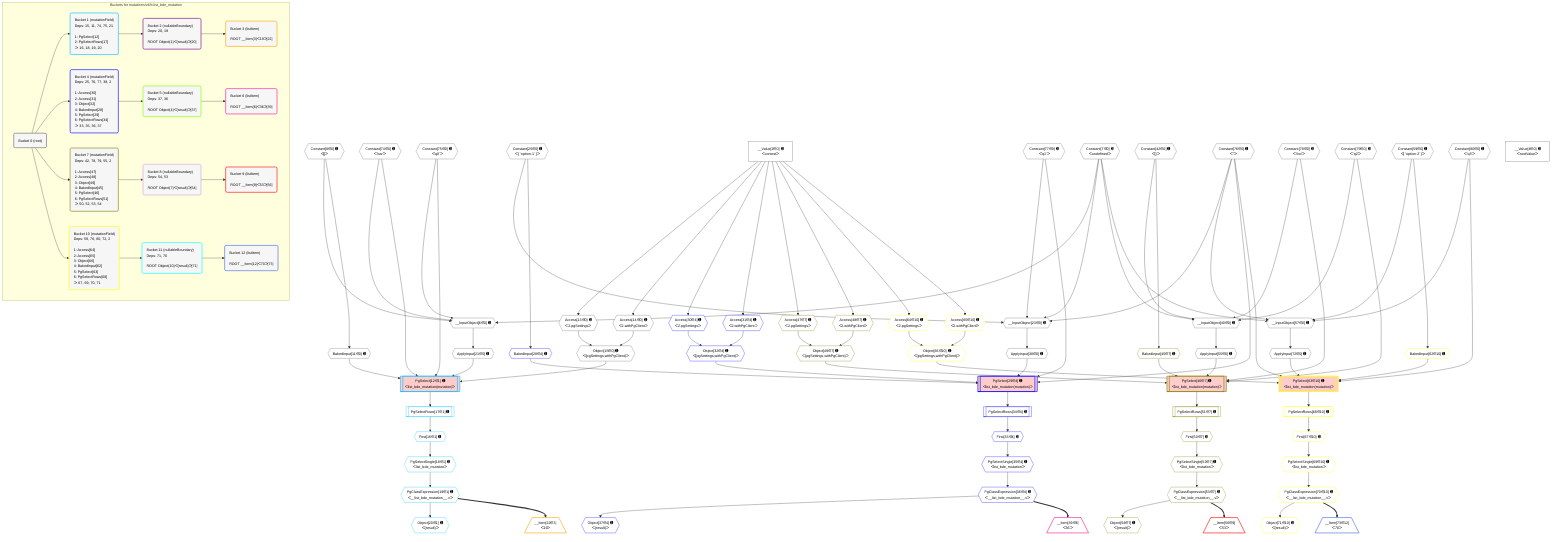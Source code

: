 %%{init: {'themeVariables': { 'fontSize': '12px'}}}%%
graph TD
    classDef path fill:#eee,stroke:#000,color:#000
    classDef plan fill:#fff,stroke-width:1px,color:#000
    classDef itemplan fill:#fff,stroke-width:2px,color:#000
    classDef unbatchedplan fill:#dff,stroke-width:1px,color:#000
    classDef sideeffectplan fill:#fcc,stroke-width:2px,color:#000
    classDef bucket fill:#f6f6f6,color:#000,stroke-width:2px,text-align:left


    %% plan dependencies
    __InputObject6{{"__InputObject[6∈0] ➊"}}:::plan
    Constant7{{"Constant[7∈0] ➊<br />ᐸundefinedᐳ"}}:::plan
    Constant8{{"Constant[8∈0] ➊<br />ᐸ[]ᐳ"}}:::plan
    Constant74{{"Constant[74∈0] ➊<br />ᐸ'bar'ᐳ"}}:::plan
    Constant75{{"Constant[75∈0] ➊<br />ᐸ'q0'ᐳ"}}:::plan
    Constant7 & Constant8 & Constant74 & Constant75 --> __InputObject6
    __InputObject23{{"__InputObject[23∈0] ➊"}}:::plan
    Constant25{{"Constant[25∈0] ➊<br />ᐸ[ 'option-1' ]ᐳ"}}:::plan
    Constant76{{"Constant[76∈0] ➊<br />ᐸ''ᐳ"}}:::plan
    Constant77{{"Constant[77∈0] ➊<br />ᐸ'q1'ᐳ"}}:::plan
    Constant7 & Constant25 & Constant76 & Constant77 --> __InputObject23
    __InputObject40{{"__InputObject[40∈0] ➊"}}:::plan
    Constant42{{"Constant[42∈0] ➊<br />ᐸ[]ᐳ"}}:::plan
    Constant78{{"Constant[78∈0] ➊<br />ᐸ'foo'ᐳ"}}:::plan
    Constant79{{"Constant[79∈0] ➊<br />ᐸ'q2'ᐳ"}}:::plan
    Constant7 & Constant42 & Constant78 & Constant79 --> __InputObject40
    __InputObject57{{"__InputObject[57∈0] ➊"}}:::plan
    Constant59{{"Constant[59∈0] ➊<br />ᐸ[ 'option-2' ]ᐳ"}}:::plan
    Constant80{{"Constant[80∈0] ➊<br />ᐸ'q3'ᐳ"}}:::plan
    Constant7 & Constant59 & Constant76 & Constant80 --> __InputObject57
    Object15{{"Object[15∈0] ➊<br />ᐸ{pgSettings,withPgClient}ᐳ"}}:::plan
    Access13{{"Access[13∈0] ➊<br />ᐸ2.pgSettingsᐳ"}}:::plan
    Access14{{"Access[14∈0] ➊<br />ᐸ2.withPgClientᐳ"}}:::plan
    Access13 & Access14 --> Object15
    BakedInput11{{"BakedInput[11∈0] ➊"}}:::plan
    Constant8 --> BakedInput11
    __Value2["__Value[2∈0] ➊<br />ᐸcontextᐳ"]:::plan
    __Value2 --> Access13
    __Value2 --> Access14
    ApplyInput21{{"ApplyInput[21∈0] ➊"}}:::plan
    __InputObject6 --> ApplyInput21
    ApplyInput38{{"ApplyInput[38∈0] ➊"}}:::plan
    __InputObject23 --> ApplyInput38
    ApplyInput55{{"ApplyInput[55∈0] ➊"}}:::plan
    __InputObject40 --> ApplyInput55
    ApplyInput72{{"ApplyInput[72∈0] ➊"}}:::plan
    __InputObject57 --> ApplyInput72
    __Value4["__Value[4∈0] ➊<br />ᐸrootValueᐳ"]:::plan
    PgSelect12[["PgSelect[12∈1] ➊<br />ᐸlist_bde_mutation(mutation)ᐳ"]]:::sideeffectplan
    Object15 & BakedInput11 & Constant74 & Constant75 & ApplyInput21 --> PgSelect12
    First16{{"First[16∈1] ➊"}}:::plan
    PgSelectRows17[["PgSelectRows[17∈1] ➊"]]:::plan
    PgSelectRows17 --> First16
    PgSelect12 --> PgSelectRows17
    PgSelectSingle18{{"PgSelectSingle[18∈1] ➊<br />ᐸlist_bde_mutationᐳ"}}:::plan
    First16 --> PgSelectSingle18
    PgClassExpression19{{"PgClassExpression[19∈1] ➊<br />ᐸ__list_bde_mutation__.vᐳ"}}:::plan
    PgSelectSingle18 --> PgClassExpression19
    Object20{{"Object[20∈1] ➊<br />ᐸ{result}ᐳ"}}:::plan
    PgClassExpression19 --> Object20
    __Item22[/"__Item[22∈3]<br />ᐸ19ᐳ"\]:::itemplan
    PgClassExpression19 ==> __Item22
    PgSelect29[["PgSelect[29∈4] ➊<br />ᐸlist_bde_mutation(mutation)ᐳ"]]:::sideeffectplan
    Object32{{"Object[32∈4] ➊<br />ᐸ{pgSettings,withPgClient}ᐳ"}}:::plan
    BakedInput28{{"BakedInput[28∈4] ➊"}}:::plan
    Object32 & BakedInput28 & Constant76 & Constant77 & ApplyInput38 --> PgSelect29
    Access30{{"Access[30∈4] ➊<br />ᐸ2.pgSettingsᐳ"}}:::plan
    Access31{{"Access[31∈4] ➊<br />ᐸ2.withPgClientᐳ"}}:::plan
    Access30 & Access31 --> Object32
    Constant25 --> BakedInput28
    __Value2 --> Access30
    __Value2 --> Access31
    First33{{"First[33∈4] ➊"}}:::plan
    PgSelectRows34[["PgSelectRows[34∈4] ➊"]]:::plan
    PgSelectRows34 --> First33
    PgSelect29 --> PgSelectRows34
    PgSelectSingle35{{"PgSelectSingle[35∈4] ➊<br />ᐸlist_bde_mutationᐳ"}}:::plan
    First33 --> PgSelectSingle35
    PgClassExpression36{{"PgClassExpression[36∈4] ➊<br />ᐸ__list_bde_mutation__.vᐳ"}}:::plan
    PgSelectSingle35 --> PgClassExpression36
    Object37{{"Object[37∈4] ➊<br />ᐸ{result}ᐳ"}}:::plan
    PgClassExpression36 --> Object37
    __Item39[/"__Item[39∈6]<br />ᐸ36ᐳ"\]:::itemplan
    PgClassExpression36 ==> __Item39
    PgSelect46[["PgSelect[46∈7] ➊<br />ᐸlist_bde_mutation(mutation)ᐳ"]]:::sideeffectplan
    Object49{{"Object[49∈7] ➊<br />ᐸ{pgSettings,withPgClient}ᐳ"}}:::plan
    BakedInput45{{"BakedInput[45∈7] ➊"}}:::plan
    Object49 & BakedInput45 & Constant78 & Constant79 & ApplyInput55 --> PgSelect46
    Access47{{"Access[47∈7] ➊<br />ᐸ2.pgSettingsᐳ"}}:::plan
    Access48{{"Access[48∈7] ➊<br />ᐸ2.withPgClientᐳ"}}:::plan
    Access47 & Access48 --> Object49
    Constant42 --> BakedInput45
    __Value2 --> Access47
    __Value2 --> Access48
    First50{{"First[50∈7] ➊"}}:::plan
    PgSelectRows51[["PgSelectRows[51∈7] ➊"]]:::plan
    PgSelectRows51 --> First50
    PgSelect46 --> PgSelectRows51
    PgSelectSingle52{{"PgSelectSingle[52∈7] ➊<br />ᐸlist_bde_mutationᐳ"}}:::plan
    First50 --> PgSelectSingle52
    PgClassExpression53{{"PgClassExpression[53∈7] ➊<br />ᐸ__list_bde_mutation__.vᐳ"}}:::plan
    PgSelectSingle52 --> PgClassExpression53
    Object54{{"Object[54∈7] ➊<br />ᐸ{result}ᐳ"}}:::plan
    PgClassExpression53 --> Object54
    __Item56[/"__Item[56∈9]<br />ᐸ53ᐳ"\]:::itemplan
    PgClassExpression53 ==> __Item56
    PgSelect63[["PgSelect[63∈10] ➊<br />ᐸlist_bde_mutation(mutation)ᐳ"]]:::sideeffectplan
    Object66{{"Object[66∈10] ➊<br />ᐸ{pgSettings,withPgClient}ᐳ"}}:::plan
    BakedInput62{{"BakedInput[62∈10] ➊"}}:::plan
    Object66 & BakedInput62 & Constant76 & Constant80 & ApplyInput72 --> PgSelect63
    Access64{{"Access[64∈10] ➊<br />ᐸ2.pgSettingsᐳ"}}:::plan
    Access65{{"Access[65∈10] ➊<br />ᐸ2.withPgClientᐳ"}}:::plan
    Access64 & Access65 --> Object66
    Constant59 --> BakedInput62
    __Value2 --> Access64
    __Value2 --> Access65
    First67{{"First[67∈10] ➊"}}:::plan
    PgSelectRows68[["PgSelectRows[68∈10] ➊"]]:::plan
    PgSelectRows68 --> First67
    PgSelect63 --> PgSelectRows68
    PgSelectSingle69{{"PgSelectSingle[69∈10] ➊<br />ᐸlist_bde_mutationᐳ"}}:::plan
    First67 --> PgSelectSingle69
    PgClassExpression70{{"PgClassExpression[70∈10] ➊<br />ᐸ__list_bde_mutation__.vᐳ"}}:::plan
    PgSelectSingle69 --> PgClassExpression70
    Object71{{"Object[71∈10] ➊<br />ᐸ{result}ᐳ"}}:::plan
    PgClassExpression70 --> Object71
    __Item73[/"__Item[73∈12]<br />ᐸ70ᐳ"\]:::itemplan
    PgClassExpression70 ==> __Item73

    %% define steps

    subgraph "Buckets for mutations/v4/b.list_bde_mutation"
    Bucket0("Bucket 0 (root)"):::bucket
    classDef bucket0 stroke:#696969
    class Bucket0,__Value2,__Value4,__InputObject6,Constant7,Constant8,BakedInput11,Access13,Access14,Object15,ApplyInput21,__InputObject23,Constant25,ApplyInput38,__InputObject40,Constant42,ApplyInput55,__InputObject57,Constant59,ApplyInput72,Constant74,Constant75,Constant76,Constant77,Constant78,Constant79,Constant80 bucket0
    Bucket1("Bucket 1 (mutationField)<br />Deps: 15, 11, 74, 75, 21<br /><br />1: PgSelect[12]<br />2: PgSelectRows[17]<br />ᐳ: 16, 18, 19, 20"):::bucket
    classDef bucket1 stroke:#00bfff
    class Bucket1,PgSelect12,First16,PgSelectRows17,PgSelectSingle18,PgClassExpression19,Object20 bucket1
    Bucket2("Bucket 2 (nullableBoundary)<br />Deps: 20, 19<br /><br />ROOT Object{1}ᐸ{result}ᐳ[20]"):::bucket
    classDef bucket2 stroke:#7f007f
    class Bucket2 bucket2
    Bucket3("Bucket 3 (listItem)<br /><br />ROOT __Item{3}ᐸ19ᐳ[22]"):::bucket
    classDef bucket3 stroke:#ffa500
    class Bucket3,__Item22 bucket3
    Bucket4("Bucket 4 (mutationField)<br />Deps: 25, 76, 77, 38, 2<br /><br />1: Access[30]<br />2: Access[31]<br />3: Object[32]<br />4: BakedInput[28]<br />5: PgSelect[29]<br />6: PgSelectRows[34]<br />ᐳ: 33, 35, 36, 37"):::bucket
    classDef bucket4 stroke:#0000ff
    class Bucket4,BakedInput28,PgSelect29,Access30,Access31,Object32,First33,PgSelectRows34,PgSelectSingle35,PgClassExpression36,Object37 bucket4
    Bucket5("Bucket 5 (nullableBoundary)<br />Deps: 37, 36<br /><br />ROOT Object{4}ᐸ{result}ᐳ[37]"):::bucket
    classDef bucket5 stroke:#7fff00
    class Bucket5 bucket5
    Bucket6("Bucket 6 (listItem)<br /><br />ROOT __Item{6}ᐸ36ᐳ[39]"):::bucket
    classDef bucket6 stroke:#ff1493
    class Bucket6,__Item39 bucket6
    Bucket7("Bucket 7 (mutationField)<br />Deps: 42, 78, 79, 55, 2<br /><br />1: Access[47]<br />2: Access[48]<br />3: Object[49]<br />4: BakedInput[45]<br />5: PgSelect[46]<br />6: PgSelectRows[51]<br />ᐳ: 50, 52, 53, 54"):::bucket
    classDef bucket7 stroke:#808000
    class Bucket7,BakedInput45,PgSelect46,Access47,Access48,Object49,First50,PgSelectRows51,PgSelectSingle52,PgClassExpression53,Object54 bucket7
    Bucket8("Bucket 8 (nullableBoundary)<br />Deps: 54, 53<br /><br />ROOT Object{7}ᐸ{result}ᐳ[54]"):::bucket
    classDef bucket8 stroke:#dda0dd
    class Bucket8 bucket8
    Bucket9("Bucket 9 (listItem)<br /><br />ROOT __Item{9}ᐸ53ᐳ[56]"):::bucket
    classDef bucket9 stroke:#ff0000
    class Bucket9,__Item56 bucket9
    Bucket10("Bucket 10 (mutationField)<br />Deps: 59, 76, 80, 72, 2<br /><br />1: Access[64]<br />2: Access[65]<br />3: Object[66]<br />4: BakedInput[62]<br />5: PgSelect[63]<br />6: PgSelectRows[68]<br />ᐳ: 67, 69, 70, 71"):::bucket
    classDef bucket10 stroke:#ffff00
    class Bucket10,BakedInput62,PgSelect63,Access64,Access65,Object66,First67,PgSelectRows68,PgSelectSingle69,PgClassExpression70,Object71 bucket10
    Bucket11("Bucket 11 (nullableBoundary)<br />Deps: 71, 70<br /><br />ROOT Object{10}ᐸ{result}ᐳ[71]"):::bucket
    classDef bucket11 stroke:#00ffff
    class Bucket11 bucket11
    Bucket12("Bucket 12 (listItem)<br /><br />ROOT __Item{12}ᐸ70ᐳ[73]"):::bucket
    classDef bucket12 stroke:#4169e1
    class Bucket12,__Item73 bucket12
    Bucket0 --> Bucket1 & Bucket4 & Bucket7 & Bucket10
    Bucket1 --> Bucket2
    Bucket2 --> Bucket3
    Bucket4 --> Bucket5
    Bucket5 --> Bucket6
    Bucket7 --> Bucket8
    Bucket8 --> Bucket9
    Bucket10 --> Bucket11
    Bucket11 --> Bucket12
    end